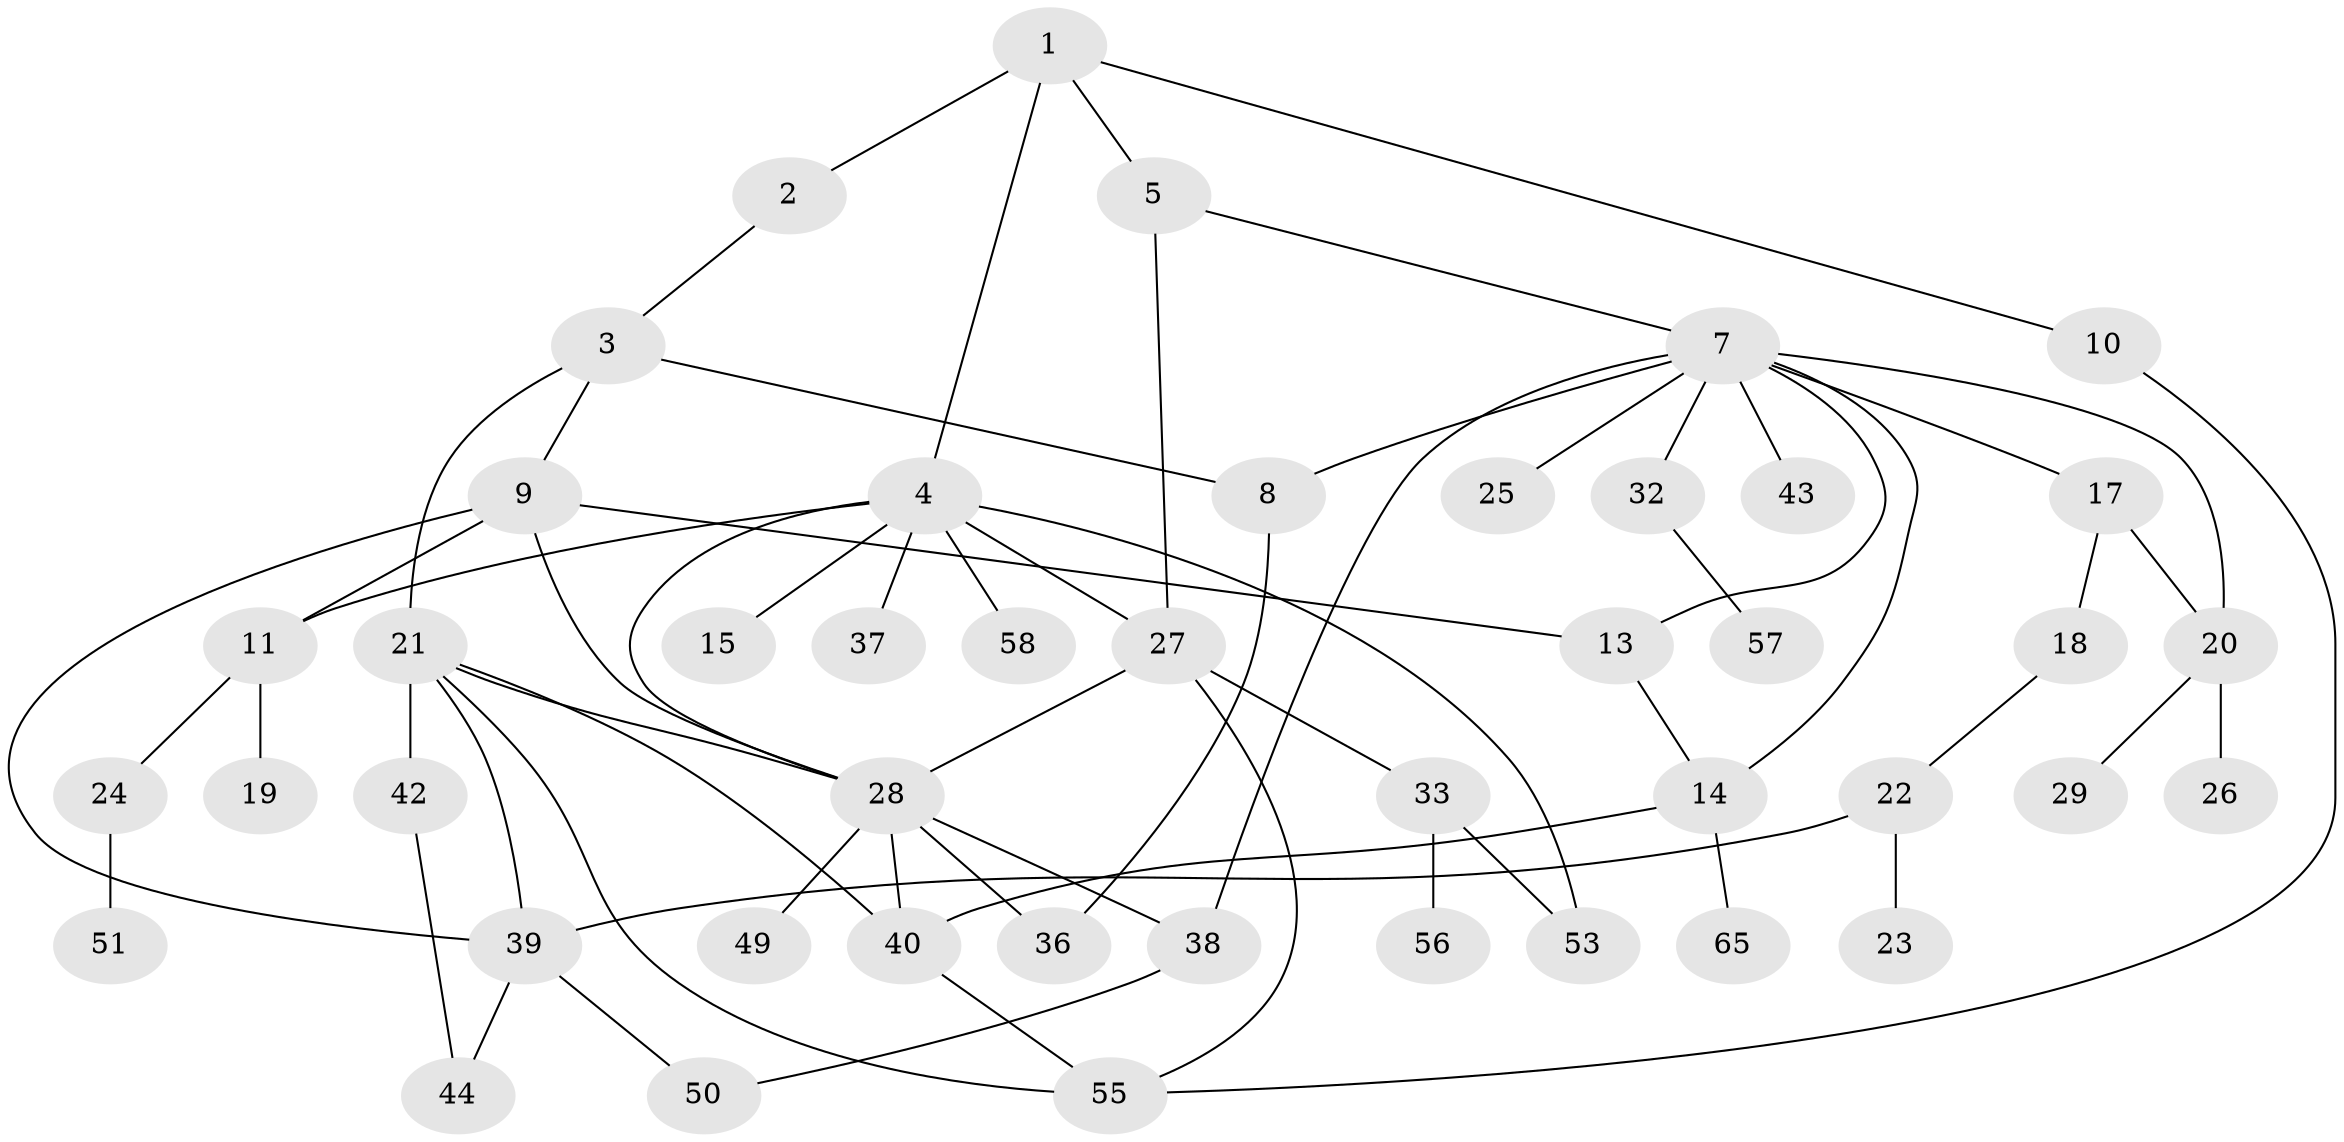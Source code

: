 // original degree distribution, {4: 0.12307692307692308, 2: 0.2153846153846154, 3: 0.23076923076923078, 9: 0.015384615384615385, 6: 0.03076923076923077, 5: 0.046153846153846156, 8: 0.015384615384615385, 1: 0.3230769230769231}
// Generated by graph-tools (version 1.1) at 2025/16/03/04/25 18:16:56]
// undirected, 45 vertices, 65 edges
graph export_dot {
graph [start="1"]
  node [color=gray90,style=filled];
  1;
  2;
  3 [super="+6"];
  4 [super="+16"];
  5;
  7 [super="+52+12"];
  8;
  9 [super="+30+47"];
  10;
  11;
  13;
  14;
  15 [super="+45"];
  17;
  18;
  19;
  20;
  21;
  22;
  23;
  24 [super="+61"];
  25;
  26;
  27 [super="+41"];
  28 [super="+34"];
  29;
  32;
  33;
  36;
  37;
  38;
  39 [super="+46"];
  40;
  42;
  43;
  44;
  49;
  50;
  51;
  53 [super="+62"];
  55;
  56 [super="+64+60"];
  57;
  58;
  65;
  1 -- 2;
  1 -- 4;
  1 -- 5;
  1 -- 10;
  2 -- 3;
  3 -- 8;
  3 -- 9;
  3 -- 21;
  4 -- 11;
  4 -- 15;
  4 -- 37;
  4 -- 53;
  4 -- 58;
  4 -- 28;
  4 -- 27;
  5 -- 7;
  5 -- 27;
  7 -- 17;
  7 -- 32;
  7 -- 13;
  7 -- 20;
  7 -- 38;
  7 -- 8;
  7 -- 25;
  7 -- 43;
  7 -- 14;
  8 -- 36;
  9 -- 13;
  9 -- 28;
  9 -- 11;
  9 -- 39;
  10 -- 55;
  11 -- 19;
  11 -- 24;
  13 -- 14;
  14 -- 65;
  14 -- 40;
  17 -- 18;
  17 -- 20;
  18 -- 22;
  20 -- 26;
  20 -- 29;
  21 -- 39;
  21 -- 42;
  21 -- 55;
  21 -- 40;
  21 -- 28;
  22 -- 23;
  22 -- 39;
  24 -- 51;
  27 -- 33;
  27 -- 55;
  27 -- 28;
  28 -- 49;
  28 -- 36;
  28 -- 38;
  28 -- 40;
  32 -- 57;
  33 -- 56;
  33 -- 53;
  38 -- 50;
  39 -- 50;
  39 -- 44;
  40 -- 55;
  42 -- 44;
}

